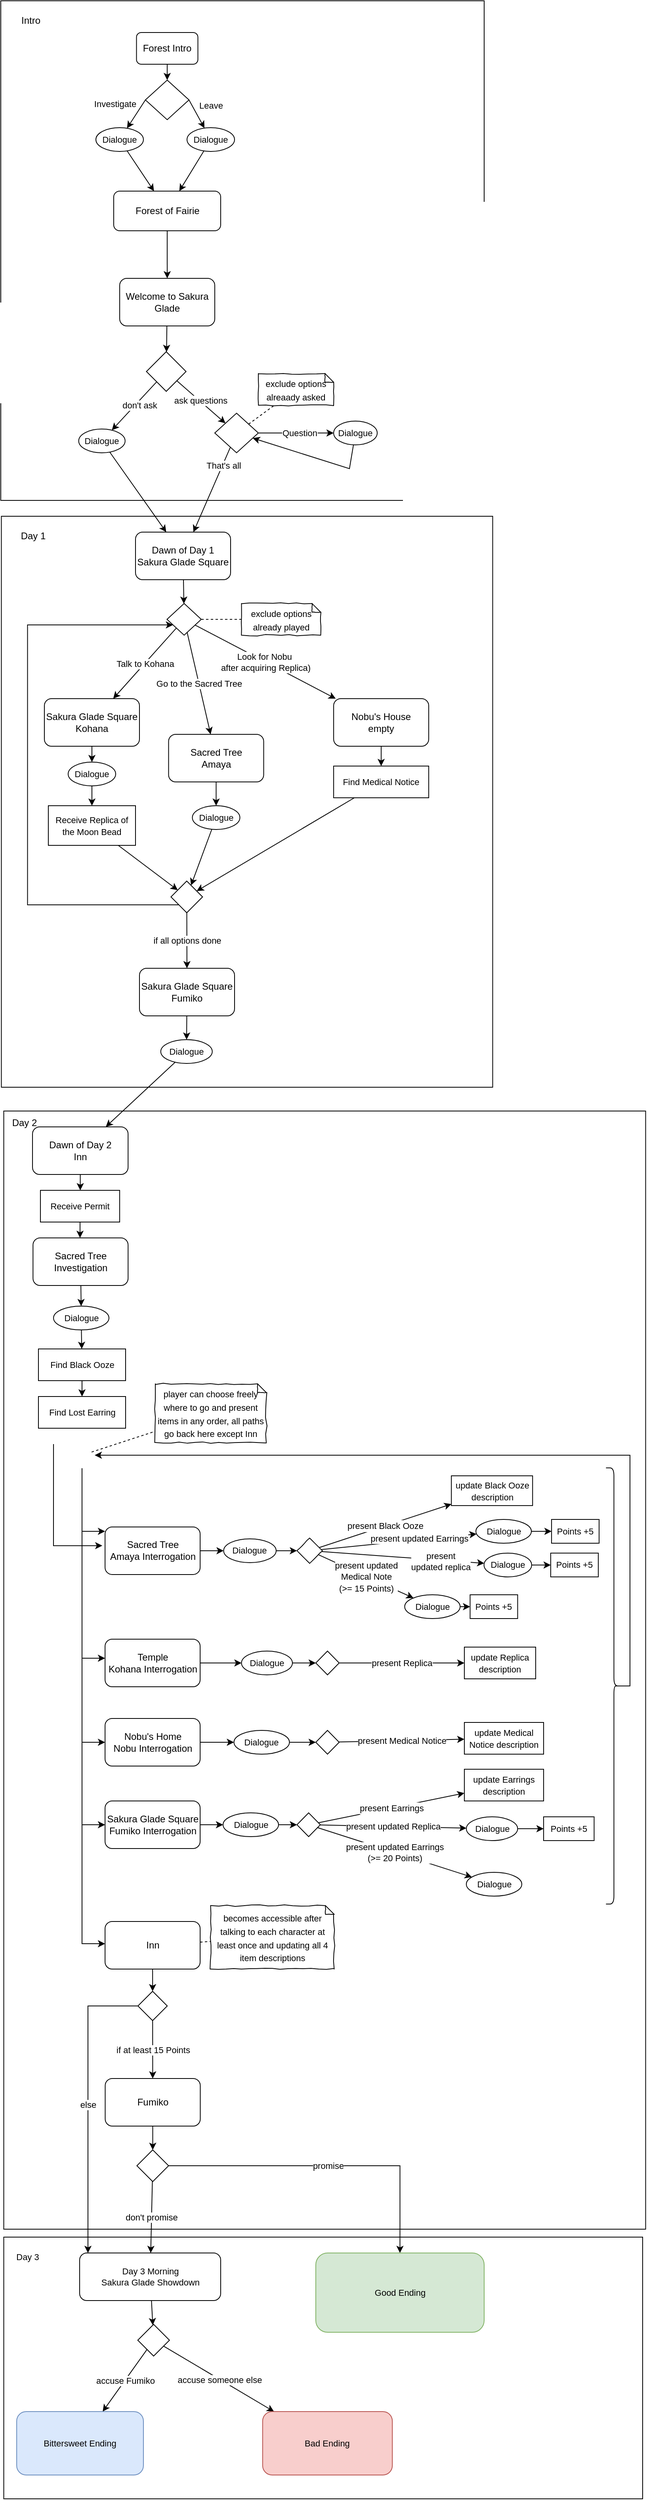 <mxfile version="21.6.1" type="device">
  <diagram id="C5RBs43oDa-KdzZeNtuy" name="Page-1">
    <mxGraphModel dx="1050" dy="629" grid="1" gridSize="10" guides="1" tooltips="1" connect="1" arrows="1" fold="1" page="1" pageScale="1" pageWidth="827" pageHeight="1169" math="0" shadow="0">
      <root>
        <mxCell id="WIyWlLk6GJQsqaUBKTNV-0" />
        <mxCell id="WIyWlLk6GJQsqaUBKTNV-1" parent="WIyWlLk6GJQsqaUBKTNV-0" />
        <mxCell id="Tx0HjF_n2Jl848Rfjk3a-55" value="" style="rounded=0;whiteSpace=wrap;html=1;fontFamily=Helvetica;fontSize=11;fontColor=default;" parent="WIyWlLk6GJQsqaUBKTNV-1" vertex="1">
          <mxGeometry x="13.75" y="2850" width="806.25" height="330" as="geometry" />
        </mxCell>
        <mxCell id="T1DTE1MOMbU-z8p3hKDX-42" value="" style="rounded=0;whiteSpace=wrap;html=1;strokeColor=default;fontFamily=Helvetica;fontSize=11;fontColor=default;fillColor=default;" parent="WIyWlLk6GJQsqaUBKTNV-1" vertex="1">
          <mxGeometry x="13.75" y="1430" width="810" height="1410" as="geometry" />
        </mxCell>
        <mxCell id="7MKRyOwVHsWjaKdlt9Hi-30" value="" style="rounded=0;whiteSpace=wrap;html=1;strokeColor=default;fontFamily=Helvetica;fontSize=11;fontColor=default;fillColor=default;" parent="WIyWlLk6GJQsqaUBKTNV-1" vertex="1">
          <mxGeometry x="10.75" y="680" width="620" height="720" as="geometry" />
        </mxCell>
        <mxCell id="6UDPlUxUBq1qnUhSFTvR-61" value="" style="rounded=0;whiteSpace=wrap;html=1;shadow=0;strokeColor=default;strokeWidth=1;fontFamily=Helvetica;fontSize=12;fontColor=default;fillColor=default;" parent="WIyWlLk6GJQsqaUBKTNV-1" vertex="1">
          <mxGeometry x="10" y="30" width="610" height="630" as="geometry" />
        </mxCell>
        <mxCell id="7MKRyOwVHsWjaKdlt9Hi-7" style="edgeStyle=none;rounded=0;orthogonalLoop=1;jettySize=auto;html=1;shadow=0;labelBackgroundColor=none;strokeColor=default;strokeWidth=1;fontFamily=Helvetica;fontSize=11;fontColor=default;endArrow=classic;endFill=1;endSize=6;" parent="WIyWlLk6GJQsqaUBKTNV-1" source="WIyWlLk6GJQsqaUBKTNV-3" target="7MKRyOwVHsWjaKdlt9Hi-8" edge="1">
          <mxGeometry relative="1" as="geometry">
            <mxPoint x="220.0" y="160" as="targetPoint" />
          </mxGeometry>
        </mxCell>
        <mxCell id="WIyWlLk6GJQsqaUBKTNV-3" value="Forest Intro" style="rounded=1;whiteSpace=wrap;html=1;fontSize=12;glass=0;strokeWidth=1;shadow=0;" parent="WIyWlLk6GJQsqaUBKTNV-1" vertex="1">
          <mxGeometry x="181.25" y="70" width="77.5" height="40" as="geometry" />
        </mxCell>
        <mxCell id="WIyWlLk6GJQsqaUBKTNV-4" value="Leave" style="rounded=0;html=1;jettySize=auto;orthogonalLoop=1;fontSize=11;endArrow=classic;endFill=1;endSize=6;strokeWidth=1;shadow=0;labelBackgroundColor=none;exitX=1;exitY=0.5;exitDx=0;exitDy=0;" parent="WIyWlLk6GJQsqaUBKTNV-1" source="7MKRyOwVHsWjaKdlt9Hi-8" target="7MKRyOwVHsWjaKdlt9Hi-2" edge="1">
          <mxGeometry x="0.008" y="20" relative="1" as="geometry">
            <mxPoint y="-1" as="offset" />
            <mxPoint x="10" y="210" as="targetPoint" />
            <mxPoint x="220" y="250" as="sourcePoint" />
          </mxGeometry>
        </mxCell>
        <mxCell id="WIyWlLk6GJQsqaUBKTNV-5" value="Investigate" style="rounded=0;html=1;jettySize=auto;orthogonalLoop=1;fontSize=11;endArrow=classic;endFill=1;endSize=6;strokeWidth=1;shadow=0;labelBackgroundColor=none;exitX=0;exitY=0.5;exitDx=0;exitDy=0;" parent="WIyWlLk6GJQsqaUBKTNV-1" source="7MKRyOwVHsWjaKdlt9Hi-8" target="7MKRyOwVHsWjaKdlt9Hi-0" edge="1">
          <mxGeometry x="0.116" y="-30" relative="1" as="geometry">
            <mxPoint y="1" as="offset" />
            <mxPoint x="20" y="210" as="targetPoint" />
            <mxPoint x="265" y="205" as="sourcePoint" />
          </mxGeometry>
        </mxCell>
        <mxCell id="6UDPlUxUBq1qnUhSFTvR-5" style="rounded=0;orthogonalLoop=1;jettySize=auto;html=1;fontFamily=Helvetica;fontSize=12;fontColor=default;endArrow=classic;endFill=1;" parent="WIyWlLk6GJQsqaUBKTNV-1" source="WIyWlLk6GJQsqaUBKTNV-11" target="6UDPlUxUBq1qnUhSFTvR-36" edge="1">
          <mxGeometry relative="1" as="geometry">
            <mxPoint x="220" y="340" as="targetPoint" />
          </mxGeometry>
        </mxCell>
        <mxCell id="WIyWlLk6GJQsqaUBKTNV-11" value="Forest of Fairie" style="rounded=1;whiteSpace=wrap;html=1;fontSize=12;glass=0;strokeWidth=1;shadow=0;" parent="WIyWlLk6GJQsqaUBKTNV-1" vertex="1">
          <mxGeometry x="152.5" y="270" width="135" height="50" as="geometry" />
        </mxCell>
        <mxCell id="6UDPlUxUBq1qnUhSFTvR-2" value="Intro" style="text;strokeColor=none;align=center;fillColor=none;html=1;verticalAlign=middle;whiteSpace=wrap;rounded=0;" parent="WIyWlLk6GJQsqaUBKTNV-1" vertex="1">
          <mxGeometry x="17.5" y="40" width="60" height="30" as="geometry" />
        </mxCell>
        <mxCell id="6UDPlUxUBq1qnUhSFTvR-9" value="You look weird! What are you?" style="shape=connector;rounded=0;orthogonalLoop=1;jettySize=auto;html=1;shadow=0;labelBackgroundColor=none;strokeColor=default;strokeWidth=1;fontFamily=Helvetica;fontSize=11;fontColor=default;endArrow=block;endFill=0;endSize=8;exitX=1;exitY=0.5;exitDx=0;exitDy=0;exitPerimeter=0;" parent="WIyWlLk6GJQsqaUBKTNV-1" edge="1">
          <mxGeometry x="1" y="73" relative="1" as="geometry">
            <mxPoint x="270.241" y="430.196" as="targetPoint" />
            <mxPoint x="5" y="12" as="offset" />
          </mxGeometry>
        </mxCell>
        <mxCell id="6UDPlUxUBq1qnUhSFTvR-19" value="You&#39;re... a talking mushroom?" style="shape=connector;rounded=0;orthogonalLoop=1;jettySize=auto;html=1;shadow=0;labelBackgroundColor=none;strokeColor=default;strokeWidth=1;fontFamily=Helvetica;fontSize=11;fontColor=default;endArrow=block;endFill=0;endSize=8;exitX=0;exitY=0.5;exitDx=0;exitDy=0;exitPerimeter=0;" parent="WIyWlLk6GJQsqaUBKTNV-1" edge="1">
          <mxGeometry x="1" y="-42" relative="1" as="geometry">
            <mxPoint x="-4" y="4" as="offset" />
            <mxPoint x="164.047" y="430.336" as="targetPoint" />
          </mxGeometry>
        </mxCell>
        <mxCell id="6UDPlUxUBq1qnUhSFTvR-33" value="A little help would be nice" style="shape=connector;rounded=0;orthogonalLoop=1;jettySize=auto;html=1;shadow=0;labelBackgroundColor=none;strokeColor=default;strokeWidth=1;fontFamily=Helvetica;fontSize=12;fontColor=default;endArrow=block;endFill=0;endSize=8;exitX=0;exitY=0.5;exitDx=0;exitDy=0;" parent="WIyWlLk6GJQsqaUBKTNV-1" edge="1">
          <mxGeometry x="1" y="-56" relative="1" as="geometry">
            <mxPoint x="-3" y="4" as="offset" />
            <mxPoint x="175.067" y="585.127" as="targetPoint" />
          </mxGeometry>
        </mxCell>
        <mxCell id="6UDPlUxUBq1qnUhSFTvR-41" style="shape=connector;rounded=0;orthogonalLoop=1;jettySize=auto;html=1;shadow=0;labelBackgroundColor=none;strokeColor=default;strokeWidth=1;fontFamily=Helvetica;fontSize=12;fontColor=default;endArrow=classic;endFill=1;endSize=6;" parent="WIyWlLk6GJQsqaUBKTNV-1" source="6UDPlUxUBq1qnUhSFTvR-36" target="6UDPlUxUBq1qnUhSFTvR-42" edge="1">
          <mxGeometry relative="1" as="geometry">
            <mxPoint x="218.79" y="822.5" as="targetPoint" />
          </mxGeometry>
        </mxCell>
        <mxCell id="6UDPlUxUBq1qnUhSFTvR-36" value="Welcome to Sakura Glade" style="whiteSpace=wrap;html=1;rounded=1;shadow=0;strokeWidth=1;" parent="WIyWlLk6GJQsqaUBKTNV-1" vertex="1">
          <mxGeometry x="160.04" y="380" width="120" height="60" as="geometry" />
        </mxCell>
        <mxCell id="6UDPlUxUBq1qnUhSFTvR-44" value="" style="shape=connector;rounded=0;orthogonalLoop=1;jettySize=auto;html=1;shadow=0;labelBackgroundColor=none;strokeColor=default;strokeWidth=1;fontFamily=Helvetica;fontSize=12;fontColor=default;endArrow=classic;endFill=1;endSize=6;" parent="WIyWlLk6GJQsqaUBKTNV-1" source="6UDPlUxUBq1qnUhSFTvR-42" target="7MKRyOwVHsWjaKdlt9Hi-23" edge="1">
          <mxGeometry x="0.117" y="28" relative="1" as="geometry">
            <mxPoint x="1" as="offset" />
            <mxPoint x="340.219" y="582.5" as="targetPoint" />
          </mxGeometry>
        </mxCell>
        <mxCell id="Tx0HjF_n2Jl848Rfjk3a-66" value="don&#39;t ask" style="edgeLabel;html=1;align=center;verticalAlign=middle;resizable=0;points=[];fontSize=11;fontFamily=Helvetica;fontColor=default;" parent="6UDPlUxUBq1qnUhSFTvR-44" vertex="1" connectable="0">
          <mxGeometry x="-0.139" y="4" relative="1" as="geometry">
            <mxPoint as="offset" />
          </mxGeometry>
        </mxCell>
        <mxCell id="6UDPlUxUBq1qnUhSFTvR-49" value="&lt;font style=&quot;font-size: 11px;&quot;&gt;&lt;br&gt;&lt;/font&gt;" style="shape=connector;rounded=0;orthogonalLoop=1;jettySize=auto;html=1;shadow=0;labelBackgroundColor=none;strokeColor=default;strokeWidth=1;fontFamily=Helvetica;fontSize=12;fontColor=default;endArrow=classic;endFill=1;endSize=6;" parent="WIyWlLk6GJQsqaUBKTNV-1" source="6UDPlUxUBq1qnUhSFTvR-42" target="6UDPlUxUBq1qnUhSFTvR-50" edge="1">
          <mxGeometry x="0.137" y="2" relative="1" as="geometry">
            <mxPoint x="218.79" y="862.5" as="targetPoint" />
            <mxPoint as="offset" />
          </mxGeometry>
        </mxCell>
        <mxCell id="Tx0HjF_n2Jl848Rfjk3a-68" value="ask questions" style="edgeLabel;html=1;align=center;verticalAlign=middle;resizable=0;points=[];fontSize=11;fontFamily=Helvetica;fontColor=default;" parent="6UDPlUxUBq1qnUhSFTvR-49" vertex="1" connectable="0">
          <mxGeometry x="-0.048" y="1" relative="1" as="geometry">
            <mxPoint as="offset" />
          </mxGeometry>
        </mxCell>
        <mxCell id="6UDPlUxUBq1qnUhSFTvR-42" value="" style="rhombus;whiteSpace=wrap;html=1;shadow=0;strokeColor=default;strokeWidth=1;fontFamily=Helvetica;fontSize=12;fontColor=default;fillColor=default;" parent="WIyWlLk6GJQsqaUBKTNV-1" vertex="1">
          <mxGeometry x="193.79" y="472.5" width="50" height="50" as="geometry" />
        </mxCell>
        <mxCell id="6UDPlUxUBq1qnUhSFTvR-47" value="" style="shape=connector;rounded=0;orthogonalLoop=1;jettySize=auto;html=1;shadow=0;labelBackgroundColor=none;strokeColor=default;strokeWidth=1;fontFamily=Helvetica;fontSize=12;fontColor=default;endArrow=classic;endFill=1;endSize=6;" parent="WIyWlLk6GJQsqaUBKTNV-1" source="7MKRyOwVHsWjaKdlt9Hi-23" target="6UDPlUxUBq1qnUhSFTvR-63" edge="1">
          <mxGeometry relative="1" as="geometry">
            <mxPoint x="355.766" y="960" as="sourcePoint" />
            <mxPoint x="236.778" y="1030" as="targetPoint" />
          </mxGeometry>
        </mxCell>
        <mxCell id="6UDPlUxUBq1qnUhSFTvR-51" value="&lt;font style=&quot;font-size: 11px;&quot;&gt;&lt;br&gt;&lt;/font&gt;" style="shape=connector;rounded=0;orthogonalLoop=1;jettySize=auto;html=1;shadow=0;labelBackgroundColor=none;strokeColor=default;strokeWidth=1;fontFamily=Helvetica;fontSize=12;fontColor=default;endArrow=classic;endFill=1;endSize=6;" parent="WIyWlLk6GJQsqaUBKTNV-1" source="6UDPlUxUBq1qnUhSFTvR-50" target="6UDPlUxUBq1qnUhSFTvR-63" edge="1">
          <mxGeometry x="-0.339" y="23" relative="1" as="geometry">
            <mxPoint as="offset" />
            <mxPoint x="208.75" y="1030" as="targetPoint" />
          </mxGeometry>
        </mxCell>
        <mxCell id="Tx0HjF_n2Jl848Rfjk3a-39" value="That&#39;s all" style="edgeLabel;html=1;align=center;verticalAlign=middle;resizable=0;points=[];fontSize=11;fontFamily=Helvetica;fontColor=default;" parent="6UDPlUxUBq1qnUhSFTvR-51" vertex="1" connectable="0">
          <mxGeometry x="-0.589" y="1" relative="1" as="geometry">
            <mxPoint as="offset" />
          </mxGeometry>
        </mxCell>
        <mxCell id="6UDPlUxUBq1qnUhSFTvR-54" value="" style="shape=connector;rounded=0;orthogonalLoop=1;jettySize=auto;html=1;shadow=0;labelBackgroundColor=none;strokeColor=default;strokeWidth=1;fontFamily=Helvetica;fontSize=12;fontColor=default;endArrow=classic;endFill=1;endSize=6;" parent="WIyWlLk6GJQsqaUBKTNV-1" source="6UDPlUxUBq1qnUhSFTvR-50" target="7MKRyOwVHsWjaKdlt9Hi-22" edge="1">
          <mxGeometry x="-0.366" y="14" relative="1" as="geometry">
            <mxPoint as="offset" />
            <mxPoint x="522.53" y="605" as="targetPoint" />
          </mxGeometry>
        </mxCell>
        <mxCell id="Tx0HjF_n2Jl848Rfjk3a-36" value="Question" style="edgeLabel;html=1;align=center;verticalAlign=middle;resizable=0;points=[];fontSize=11;fontFamily=Helvetica;fontColor=default;" parent="6UDPlUxUBq1qnUhSFTvR-54" vertex="1" connectable="0">
          <mxGeometry x="0.085" relative="1" as="geometry">
            <mxPoint as="offset" />
          </mxGeometry>
        </mxCell>
        <mxCell id="6UDPlUxUBq1qnUhSFTvR-50" value="" style="rhombus;whiteSpace=wrap;html=1;shadow=0;strokeColor=default;strokeWidth=1;fontFamily=Helvetica;fontSize=12;fontColor=default;fillColor=default;" parent="WIyWlLk6GJQsqaUBKTNV-1" vertex="1">
          <mxGeometry x="280.04" y="550" width="55" height="50" as="geometry" />
        </mxCell>
        <mxCell id="6UDPlUxUBq1qnUhSFTvR-62" value="Day 1" style="text;html=1;strokeColor=none;fillColor=none;align=center;verticalAlign=middle;whiteSpace=wrap;rounded=0;fontSize=12;fontFamily=Helvetica;fontColor=default;" parent="WIyWlLk6GJQsqaUBKTNV-1" vertex="1">
          <mxGeometry x="20.75" y="690" width="60" height="30" as="geometry" />
        </mxCell>
        <mxCell id="6UDPlUxUBq1qnUhSFTvR-64" style="shape=connector;rounded=0;orthogonalLoop=1;jettySize=auto;html=1;shadow=0;labelBackgroundColor=none;strokeColor=default;strokeWidth=1;fontFamily=Helvetica;fontSize=12;fontColor=default;endArrow=classic;endFill=1;endSize=6;" parent="WIyWlLk6GJQsqaUBKTNV-1" source="6UDPlUxUBq1qnUhSFTvR-63" target="T1DTE1MOMbU-z8p3hKDX-0" edge="1">
          <mxGeometry relative="1" as="geometry">
            <mxPoint x="246.75" y="780" as="targetPoint" />
          </mxGeometry>
        </mxCell>
        <mxCell id="6UDPlUxUBq1qnUhSFTvR-63" value="Dawn of Day 1&lt;br&gt;Sakura Glade Square" style="rounded=1;whiteSpace=wrap;html=1;shadow=0;strokeColor=default;strokeWidth=1;fontFamily=Helvetica;fontSize=12;fontColor=default;fillColor=default;" parent="WIyWlLk6GJQsqaUBKTNV-1" vertex="1">
          <mxGeometry x="180" y="700" width="120" height="60" as="geometry" />
        </mxCell>
        <mxCell id="7MKRyOwVHsWjaKdlt9Hi-4" style="edgeStyle=none;shape=connector;rounded=0;orthogonalLoop=1;jettySize=auto;html=1;shadow=0;labelBackgroundColor=none;strokeColor=default;strokeWidth=1;fontFamily=Helvetica;fontSize=11;fontColor=default;endArrow=classic;endFill=1;endSize=6;" parent="WIyWlLk6GJQsqaUBKTNV-1" source="7MKRyOwVHsWjaKdlt9Hi-0" target="WIyWlLk6GJQsqaUBKTNV-11" edge="1">
          <mxGeometry relative="1" as="geometry" />
        </mxCell>
        <mxCell id="7MKRyOwVHsWjaKdlt9Hi-0" value="Dialogue" style="ellipse;whiteSpace=wrap;html=1;fontFamily=Helvetica;fontSize=11;fontColor=default;" parent="WIyWlLk6GJQsqaUBKTNV-1" vertex="1">
          <mxGeometry x="130" y="190" width="60" height="30" as="geometry" />
        </mxCell>
        <mxCell id="7MKRyOwVHsWjaKdlt9Hi-5" style="edgeStyle=none;shape=connector;rounded=0;orthogonalLoop=1;jettySize=auto;html=1;shadow=0;labelBackgroundColor=none;strokeColor=default;strokeWidth=1;fontFamily=Helvetica;fontSize=11;fontColor=default;endArrow=classic;endFill=1;endSize=6;" parent="WIyWlLk6GJQsqaUBKTNV-1" source="7MKRyOwVHsWjaKdlt9Hi-2" target="WIyWlLk6GJQsqaUBKTNV-11" edge="1">
          <mxGeometry relative="1" as="geometry" />
        </mxCell>
        <mxCell id="7MKRyOwVHsWjaKdlt9Hi-2" value="Dialogue" style="ellipse;whiteSpace=wrap;html=1;fontFamily=Helvetica;fontSize=11;fontColor=default;" parent="WIyWlLk6GJQsqaUBKTNV-1" vertex="1">
          <mxGeometry x="245" y="190" width="60" height="30" as="geometry" />
        </mxCell>
        <mxCell id="7MKRyOwVHsWjaKdlt9Hi-8" value="" style="rhombus;whiteSpace=wrap;html=1;fontFamily=Helvetica;fontSize=11;fontColor=default;" parent="WIyWlLk6GJQsqaUBKTNV-1" vertex="1">
          <mxGeometry x="192.5" y="130" width="55" height="50" as="geometry" />
        </mxCell>
        <mxCell id="7MKRyOwVHsWjaKdlt9Hi-22" value="Dialogue" style="ellipse;whiteSpace=wrap;html=1;strokeColor=default;fontFamily=Helvetica;fontSize=11;fontColor=default;fillColor=default;" parent="WIyWlLk6GJQsqaUBKTNV-1" vertex="1">
          <mxGeometry x="430.04" y="560" width="55" height="30" as="geometry" />
        </mxCell>
        <mxCell id="7MKRyOwVHsWjaKdlt9Hi-23" value="Dialogue" style="ellipse;whiteSpace=wrap;html=1;strokeColor=default;fontFamily=Helvetica;fontSize=11;fontColor=default;fillColor=default;" parent="WIyWlLk6GJQsqaUBKTNV-1" vertex="1">
          <mxGeometry x="108.32" y="570" width="58.57" height="30" as="geometry" />
        </mxCell>
        <mxCell id="7MKRyOwVHsWjaKdlt9Hi-25" style="edgeStyle=none;shape=connector;rounded=0;orthogonalLoop=1;jettySize=auto;html=1;shadow=0;labelBackgroundColor=none;strokeColor=default;strokeWidth=1;fontFamily=Helvetica;fontSize=11;fontColor=default;endArrow=classic;endFill=1;endSize=6;" parent="WIyWlLk6GJQsqaUBKTNV-1" source="7MKRyOwVHsWjaKdlt9Hi-22" target="6UDPlUxUBq1qnUhSFTvR-50" edge="1">
          <mxGeometry relative="1" as="geometry">
            <mxPoint x="432.54" y="618.75" as="sourcePoint" />
            <Array as="points">
              <mxPoint x="450" y="620" />
            </Array>
          </mxGeometry>
        </mxCell>
        <mxCell id="T1DTE1MOMbU-z8p3hKDX-4" value="Talk to Kohana" style="edgeStyle=none;shape=connector;rounded=0;orthogonalLoop=1;jettySize=auto;html=1;labelBackgroundColor=default;strokeColor=default;fontFamily=Helvetica;fontSize=11;fontColor=default;endArrow=classic;" parent="WIyWlLk6GJQsqaUBKTNV-1" source="T1DTE1MOMbU-z8p3hKDX-0" target="T1DTE1MOMbU-z8p3hKDX-9" edge="1">
          <mxGeometry relative="1" as="geometry">
            <mxPoint x="161.418" y="900" as="targetPoint" />
          </mxGeometry>
        </mxCell>
        <mxCell id="T1DTE1MOMbU-z8p3hKDX-7" value="Go to the Sacred Tree" style="edgeStyle=none;shape=connector;rounded=0;orthogonalLoop=1;jettySize=auto;html=1;labelBackgroundColor=default;strokeColor=default;fontFamily=Helvetica;fontSize=11;fontColor=default;endArrow=classic;" parent="WIyWlLk6GJQsqaUBKTNV-1" source="T1DTE1MOMbU-z8p3hKDX-0" target="T1DTE1MOMbU-z8p3hKDX-8" edge="1">
          <mxGeometry relative="1" as="geometry">
            <mxPoint x="383.75" y="910" as="targetPoint" />
          </mxGeometry>
        </mxCell>
        <mxCell id="T1DTE1MOMbU-z8p3hKDX-15" value="Look for Nobu&amp;nbsp;&lt;br&gt;after acquiring Replica)" style="edgeStyle=none;shape=connector;rounded=0;orthogonalLoop=1;jettySize=auto;html=1;labelBackgroundColor=default;strokeColor=default;fontFamily=Helvetica;fontSize=11;fontColor=default;endArrow=classic;" parent="WIyWlLk6GJQsqaUBKTNV-1" source="T1DTE1MOMbU-z8p3hKDX-0" target="T1DTE1MOMbU-z8p3hKDX-16" edge="1">
          <mxGeometry x="-0.001" relative="1" as="geometry">
            <mxPoint x="603.75" y="910" as="targetPoint" />
            <mxPoint as="offset" />
          </mxGeometry>
        </mxCell>
        <mxCell id="T1DTE1MOMbU-z8p3hKDX-0" value="" style="rhombus;whiteSpace=wrap;html=1;fontSize=11;" parent="WIyWlLk6GJQsqaUBKTNV-1" vertex="1">
          <mxGeometry x="219.75" y="790" width="43.25" height="40" as="geometry" />
        </mxCell>
        <mxCell id="T1DTE1MOMbU-z8p3hKDX-13" style="edgeStyle=none;shape=connector;rounded=0;orthogonalLoop=1;jettySize=auto;html=1;labelBackgroundColor=default;strokeColor=default;fontFamily=Helvetica;fontSize=11;fontColor=default;endArrow=classic;" parent="WIyWlLk6GJQsqaUBKTNV-1" source="T1DTE1MOMbU-z8p3hKDX-8" target="T1DTE1MOMbU-z8p3hKDX-14" edge="1">
          <mxGeometry relative="1" as="geometry">
            <mxPoint x="353.75" y="1040" as="targetPoint" />
          </mxGeometry>
        </mxCell>
        <mxCell id="T1DTE1MOMbU-z8p3hKDX-8" value="&lt;font style=&quot;font-size: 12px;&quot;&gt;Sacred Tree&lt;br&gt;Amaya&lt;/font&gt;" style="rounded=1;whiteSpace=wrap;html=1;fontFamily=Helvetica;fontSize=11;fontColor=default;" parent="WIyWlLk6GJQsqaUBKTNV-1" vertex="1">
          <mxGeometry x="221.75" y="955" width="120" height="60" as="geometry" />
        </mxCell>
        <mxCell id="T1DTE1MOMbU-z8p3hKDX-11" style="edgeStyle=none;shape=connector;rounded=0;orthogonalLoop=1;jettySize=auto;html=1;labelBackgroundColor=default;strokeColor=default;fontFamily=Helvetica;fontSize=11;fontColor=default;endArrow=classic;" parent="WIyWlLk6GJQsqaUBKTNV-1" source="T1DTE1MOMbU-z8p3hKDX-9" target="T1DTE1MOMbU-z8p3hKDX-12" edge="1">
          <mxGeometry relative="1" as="geometry">
            <mxPoint x="123.748" y="1050" as="targetPoint" />
          </mxGeometry>
        </mxCell>
        <mxCell id="T1DTE1MOMbU-z8p3hKDX-9" value="&lt;font style=&quot;font-size: 12px;&quot;&gt;Sakura Glade Square&lt;br&gt;Kohana&lt;/font&gt;" style="rounded=1;whiteSpace=wrap;html=1;fontFamily=Helvetica;fontSize=11;fontColor=default;" parent="WIyWlLk6GJQsqaUBKTNV-1" vertex="1">
          <mxGeometry x="64.998" y="910" width="120" height="60" as="geometry" />
        </mxCell>
        <mxCell id="T1DTE1MOMbU-z8p3hKDX-20" style="edgeStyle=none;shape=connector;rounded=0;orthogonalLoop=1;jettySize=auto;html=1;labelBackgroundColor=default;strokeColor=default;fontFamily=Helvetica;fontSize=11;fontColor=default;endArrow=classic;" parent="WIyWlLk6GJQsqaUBKTNV-1" source="T1DTE1MOMbU-z8p3hKDX-12" target="dj7vZ8H88N9FHxcjNUMn-37" edge="1">
          <mxGeometry relative="1" as="geometry">
            <mxPoint x="-96.25" y="1010" as="targetPoint" />
          </mxGeometry>
        </mxCell>
        <mxCell id="T1DTE1MOMbU-z8p3hKDX-12" value="Dialogue" style="ellipse;whiteSpace=wrap;html=1;fontFamily=Helvetica;fontSize=11;fontColor=default;" parent="WIyWlLk6GJQsqaUBKTNV-1" vertex="1">
          <mxGeometry x="95" y="990" width="60" height="30" as="geometry" />
        </mxCell>
        <mxCell id="T1DTE1MOMbU-z8p3hKDX-22" style="edgeStyle=none;shape=connector;rounded=0;orthogonalLoop=1;jettySize=auto;html=1;labelBackgroundColor=default;strokeColor=default;fontFamily=Helvetica;fontSize=11;fontColor=default;endArrow=classic;" parent="WIyWlLk6GJQsqaUBKTNV-1" source="T1DTE1MOMbU-z8p3hKDX-14" target="T1DTE1MOMbU-z8p3hKDX-21" edge="1">
          <mxGeometry relative="1" as="geometry">
            <mxPoint x="310.55" y="1050.0" as="targetPoint" />
          </mxGeometry>
        </mxCell>
        <mxCell id="T1DTE1MOMbU-z8p3hKDX-14" value="Dialogue" style="ellipse;whiteSpace=wrap;html=1;fontFamily=Helvetica;fontSize=11;fontColor=default;" parent="WIyWlLk6GJQsqaUBKTNV-1" vertex="1">
          <mxGeometry x="251.75" y="1045" width="60" height="30" as="geometry" />
        </mxCell>
        <mxCell id="T1DTE1MOMbU-z8p3hKDX-17" style="edgeStyle=none;shape=connector;rounded=0;orthogonalLoop=1;jettySize=auto;html=1;labelBackgroundColor=default;strokeColor=default;fontFamily=Helvetica;fontSize=11;fontColor=default;endArrow=classic;" parent="WIyWlLk6GJQsqaUBKTNV-1" source="T1DTE1MOMbU-z8p3hKDX-16" target="T1DTE1MOMbU-z8p3hKDX-18" edge="1">
          <mxGeometry relative="1" as="geometry">
            <mxPoint x="623.75" y="1050" as="targetPoint" />
          </mxGeometry>
        </mxCell>
        <mxCell id="T1DTE1MOMbU-z8p3hKDX-16" value="&lt;font style=&quot;font-size: 12px;&quot;&gt;Nobu&#39;s House&lt;br&gt;empty&lt;/font&gt;" style="rounded=1;whiteSpace=wrap;html=1;fontFamily=Helvetica;fontSize=11;fontColor=default;" parent="WIyWlLk6GJQsqaUBKTNV-1" vertex="1">
          <mxGeometry x="430.04" y="910" width="120" height="60" as="geometry" />
        </mxCell>
        <mxCell id="T1DTE1MOMbU-z8p3hKDX-23" style="edgeStyle=none;shape=connector;rounded=0;orthogonalLoop=1;jettySize=auto;html=1;labelBackgroundColor=default;strokeColor=default;fontFamily=Helvetica;fontSize=11;fontColor=default;endArrow=classic;" parent="WIyWlLk6GJQsqaUBKTNV-1" source="T1DTE1MOMbU-z8p3hKDX-18" target="T1DTE1MOMbU-z8p3hKDX-21" edge="1">
          <mxGeometry relative="1" as="geometry">
            <mxPoint x="521.25" y="1045.0" as="targetPoint" />
          </mxGeometry>
        </mxCell>
        <mxCell id="T1DTE1MOMbU-z8p3hKDX-18" value="Find Medical Notice" style="rounded=0;whiteSpace=wrap;html=1;fontFamily=Helvetica;fontSize=11;fontColor=default;" parent="WIyWlLk6GJQsqaUBKTNV-1" vertex="1">
          <mxGeometry x="430.04" y="995" width="120" height="40" as="geometry" />
        </mxCell>
        <mxCell id="T1DTE1MOMbU-z8p3hKDX-24" style="edgeStyle=orthogonalEdgeStyle;shape=connector;rounded=0;orthogonalLoop=1;jettySize=auto;html=1;labelBackgroundColor=default;strokeColor=default;fontFamily=Helvetica;fontSize=11;fontColor=default;endArrow=classic;" parent="WIyWlLk6GJQsqaUBKTNV-1" source="T1DTE1MOMbU-z8p3hKDX-21" target="T1DTE1MOMbU-z8p3hKDX-0" edge="1">
          <mxGeometry relative="1" as="geometry">
            <mxPoint x="196.015" y="817.853" as="targetPoint" />
            <mxPoint x="311.87" y="1160" as="sourcePoint" />
            <Array as="points">
              <mxPoint x="43.75" y="1170" />
              <mxPoint x="43.75" y="817" />
            </Array>
          </mxGeometry>
        </mxCell>
        <mxCell id="T1DTE1MOMbU-z8p3hKDX-25" value="if all options done" style="edgeStyle=none;shape=connector;rounded=0;orthogonalLoop=1;jettySize=auto;html=1;labelBackgroundColor=default;strokeColor=default;fontFamily=Helvetica;fontSize=11;fontColor=default;endArrow=classic;" parent="WIyWlLk6GJQsqaUBKTNV-1" source="T1DTE1MOMbU-z8p3hKDX-21" target="T1DTE1MOMbU-z8p3hKDX-26" edge="1">
          <mxGeometry relative="1" as="geometry">
            <mxPoint x="353.75" y="1260" as="targetPoint" />
          </mxGeometry>
        </mxCell>
        <mxCell id="T1DTE1MOMbU-z8p3hKDX-21" value="" style="rhombus;whiteSpace=wrap;html=1;fontFamily=Helvetica;fontSize=11;fontColor=default;" parent="WIyWlLk6GJQsqaUBKTNV-1" vertex="1">
          <mxGeometry x="224.75" y="1140" width="39.88" height="40" as="geometry" />
        </mxCell>
        <mxCell id="T1DTE1MOMbU-z8p3hKDX-31" style="edgeStyle=none;shape=connector;rounded=0;orthogonalLoop=1;jettySize=auto;html=1;labelBackgroundColor=default;strokeColor=default;fontFamily=Helvetica;fontSize=14;fontColor=default;endArrow=classic;" parent="WIyWlLk6GJQsqaUBKTNV-1" source="T1DTE1MOMbU-z8p3hKDX-26" target="T1DTE1MOMbU-z8p3hKDX-36" edge="1">
          <mxGeometry relative="1" as="geometry">
            <mxPoint x="353.75" y="1370" as="targetPoint" />
          </mxGeometry>
        </mxCell>
        <mxCell id="T1DTE1MOMbU-z8p3hKDX-26" value="&lt;font style=&quot;font-size: 12px;&quot;&gt;Sakura Glade Square&lt;br&gt;Fumiko&lt;/font&gt;" style="rounded=1;whiteSpace=wrap;html=1;fontFamily=Helvetica;fontSize=11;fontColor=default;" parent="WIyWlLk6GJQsqaUBKTNV-1" vertex="1">
          <mxGeometry x="185" y="1250" width="120" height="60" as="geometry" />
        </mxCell>
        <mxCell id="T1DTE1MOMbU-z8p3hKDX-27" value="&lt;font style=&quot;font-size: 11px;&quot;&gt;exclude options already played&lt;/font&gt;" style="shape=note;strokeWidth=1;fontSize=14;size=11;whiteSpace=wrap;html=1;rounded=0;shadow=0;comic=1;fillColor=none;strokeColor=default;fontFamily=Helvetica;fontColor=default;" parent="WIyWlLk6GJQsqaUBKTNV-1" vertex="1">
          <mxGeometry x="313.75" y="790" width="100" height="40" as="geometry" />
        </mxCell>
        <mxCell id="T1DTE1MOMbU-z8p3hKDX-28" value="" style="endArrow=none;dashed=1;html=1;rounded=0;labelBackgroundColor=default;strokeColor=default;fontFamily=Helvetica;fontSize=11;fontColor=default;shape=connector;" parent="WIyWlLk6GJQsqaUBKTNV-1" source="T1DTE1MOMbU-z8p3hKDX-0" target="T1DTE1MOMbU-z8p3hKDX-27" edge="1">
          <mxGeometry width="50" height="50" relative="1" as="geometry">
            <mxPoint x="463.75" y="810" as="sourcePoint" />
            <mxPoint x="353.75" y="830" as="targetPoint" />
          </mxGeometry>
        </mxCell>
        <mxCell id="T1DTE1MOMbU-z8p3hKDX-29" value="&lt;font style=&quot;font-size: 11px;&quot;&gt;exclude options alreaady asked&lt;/font&gt;" style="shape=note;strokeWidth=1;fontSize=14;size=11;whiteSpace=wrap;html=1;rounded=0;shadow=0;comic=1;fillColor=none;strokeColor=default;fontFamily=Helvetica;fontColor=default;" parent="WIyWlLk6GJQsqaUBKTNV-1" vertex="1">
          <mxGeometry x="335.04" y="500" width="95" height="40" as="geometry" />
        </mxCell>
        <mxCell id="T1DTE1MOMbU-z8p3hKDX-30" value="" style="endArrow=none;dashed=1;html=1;rounded=0;labelBackgroundColor=default;strokeColor=default;fontFamily=Helvetica;fontSize=14;fontColor=default;shape=connector;" parent="WIyWlLk6GJQsqaUBKTNV-1" source="6UDPlUxUBq1qnUhSFTvR-50" target="T1DTE1MOMbU-z8p3hKDX-29" edge="1">
          <mxGeometry width="50" height="50" relative="1" as="geometry">
            <mxPoint x="1002.53" y="555" as="sourcePoint" />
            <mxPoint x="892.53" y="575" as="targetPoint" />
          </mxGeometry>
        </mxCell>
        <mxCell id="T1DTE1MOMbU-z8p3hKDX-37" style="edgeStyle=none;shape=connector;rounded=0;orthogonalLoop=1;jettySize=auto;html=1;labelBackgroundColor=default;strokeColor=default;fontFamily=Helvetica;fontSize=14;fontColor=default;endArrow=classic;" parent="WIyWlLk6GJQsqaUBKTNV-1" source="T1DTE1MOMbU-z8p3hKDX-36" target="T1DTE1MOMbU-z8p3hKDX-41" edge="1">
          <mxGeometry relative="1" as="geometry">
            <mxPoint x="353.13" y="1480" as="targetPoint" />
          </mxGeometry>
        </mxCell>
        <mxCell id="T1DTE1MOMbU-z8p3hKDX-36" value="Dialogue" style="ellipse;whiteSpace=wrap;html=1;strokeColor=default;fontFamily=Helvetica;fontSize=11;fontColor=default;fillColor=default;" parent="WIyWlLk6GJQsqaUBKTNV-1" vertex="1">
          <mxGeometry x="211.88" y="1340" width="65" height="30" as="geometry" />
        </mxCell>
        <mxCell id="dj7vZ8H88N9FHxcjNUMn-0" style="edgeStyle=orthogonalEdgeStyle;rounded=0;orthogonalLoop=1;jettySize=auto;html=1;" parent="WIyWlLk6GJQsqaUBKTNV-1" source="T1DTE1MOMbU-z8p3hKDX-41" target="dj7vZ8H88N9FHxcjNUMn-7" edge="1">
          <mxGeometry relative="1" as="geometry">
            <mxPoint x="110.635" y="1550" as="targetPoint" />
          </mxGeometry>
        </mxCell>
        <mxCell id="T1DTE1MOMbU-z8p3hKDX-41" value="&lt;font style=&quot;font-size: 12px;&quot;&gt;Dawn of Day 2&lt;br&gt;Inn&lt;br&gt;&lt;/font&gt;" style="rounded=1;whiteSpace=wrap;html=1;strokeColor=default;fontFamily=Helvetica;fontSize=11;fontColor=default;fillColor=default;" parent="WIyWlLk6GJQsqaUBKTNV-1" vertex="1">
          <mxGeometry x="50.02" y="1450" width="120.62" height="60" as="geometry" />
        </mxCell>
        <mxCell id="T1DTE1MOMbU-z8p3hKDX-43" value="&lt;font style=&quot;font-size: 12px;&quot;&gt;Day 2&lt;/font&gt;" style="text;html=1;strokeColor=none;fillColor=none;align=center;verticalAlign=middle;whiteSpace=wrap;rounded=0;fontSize=11;fontFamily=Helvetica;fontColor=default;" parent="WIyWlLk6GJQsqaUBKTNV-1" vertex="1">
          <mxGeometry x="10" y="1430" width="60" height="30" as="geometry" />
        </mxCell>
        <mxCell id="dj7vZ8H88N9FHxcjNUMn-9" style="edgeStyle=orthogonalEdgeStyle;rounded=0;orthogonalLoop=1;jettySize=auto;html=1;fontFamily=Helvetica;fontSize=12;fontColor=default;" parent="WIyWlLk6GJQsqaUBKTNV-1" source="dj7vZ8H88N9FHxcjNUMn-7" target="dj7vZ8H88N9FHxcjNUMn-10" edge="1">
          <mxGeometry relative="1" as="geometry">
            <mxPoint x="110.65" y="1640" as="targetPoint" />
          </mxGeometry>
        </mxCell>
        <mxCell id="dj7vZ8H88N9FHxcjNUMn-7" value="&lt;font style=&quot;font-size: 11px;&quot;&gt;Receive Permit&lt;/font&gt;" style="rounded=0;whiteSpace=wrap;html=1;strokeColor=default;fontFamily=Helvetica;fontSize=12;fontColor=default;fillColor=default;" parent="WIyWlLk6GJQsqaUBKTNV-1" vertex="1">
          <mxGeometry x="60.02" y="1530" width="100" height="40" as="geometry" />
        </mxCell>
        <mxCell id="dj7vZ8H88N9FHxcjNUMn-14" style="edgeStyle=none;shape=connector;rounded=0;orthogonalLoop=1;jettySize=auto;html=1;labelBackgroundColor=default;strokeColor=default;fontFamily=Helvetica;fontSize=12;fontColor=default;endArrow=classic;" parent="WIyWlLk6GJQsqaUBKTNV-1" source="dj7vZ8H88N9FHxcjNUMn-10" target="dj7vZ8H88N9FHxcjNUMn-24" edge="1">
          <mxGeometry relative="1" as="geometry">
            <mxPoint x="110.65" y="1710" as="targetPoint" />
          </mxGeometry>
        </mxCell>
        <mxCell id="dj7vZ8H88N9FHxcjNUMn-10" value="Sacred Tree&lt;br&gt;Investigation" style="rounded=1;whiteSpace=wrap;html=1;strokeColor=default;fontFamily=Helvetica;fontSize=12;fontColor=default;fillColor=default;" parent="WIyWlLk6GJQsqaUBKTNV-1" vertex="1">
          <mxGeometry x="50.65" y="1590" width="120" height="60" as="geometry" />
        </mxCell>
        <mxCell id="dj7vZ8H88N9FHxcjNUMn-20" style="edgeStyle=none;shape=connector;rounded=0;orthogonalLoop=1;jettySize=auto;html=1;labelBackgroundColor=default;strokeColor=default;fontFamily=Helvetica;fontSize=12;fontColor=default;endArrow=classic;" parent="WIyWlLk6GJQsqaUBKTNV-1" source="dj7vZ8H88N9FHxcjNUMn-19" target="dj7vZ8H88N9FHxcjNUMn-21" edge="1">
          <mxGeometry relative="1" as="geometry">
            <mxPoint x="120.64" y="1760" as="targetPoint" />
          </mxGeometry>
        </mxCell>
        <mxCell id="dj7vZ8H88N9FHxcjNUMn-19" value="&lt;font style=&quot;font-size: 11px;&quot;&gt;Find Black Ooze&lt;/font&gt;" style="rounded=0;whiteSpace=wrap;html=1;strokeColor=default;fontFamily=Helvetica;fontSize=12;fontColor=default;fillColor=default;" parent="WIyWlLk6GJQsqaUBKTNV-1" vertex="1">
          <mxGeometry x="57.51" y="1730" width="109.99" height="40" as="geometry" />
        </mxCell>
        <mxCell id="dj7vZ8H88N9FHxcjNUMn-22" style="edgeStyle=orthogonalEdgeStyle;shape=connector;rounded=0;orthogonalLoop=1;jettySize=auto;html=1;labelBackgroundColor=default;strokeColor=default;fontFamily=Helvetica;fontSize=12;fontColor=default;endArrow=classic;" parent="WIyWlLk6GJQsqaUBKTNV-1" edge="1">
          <mxGeometry relative="1" as="geometry">
            <mxPoint x="138.11" y="1978.059" as="targetPoint" />
            <Array as="points">
              <mxPoint x="76.53" y="1978" />
            </Array>
            <mxPoint x="76.53" y="1850" as="sourcePoint" />
          </mxGeometry>
        </mxCell>
        <mxCell id="dj7vZ8H88N9FHxcjNUMn-21" value="&lt;font style=&quot;font-size: 11px;&quot;&gt;Find Lost Earring&lt;/font&gt;" style="rounded=0;whiteSpace=wrap;html=1;strokeColor=default;fontFamily=Helvetica;fontSize=12;fontColor=default;fillColor=default;" parent="WIyWlLk6GJQsqaUBKTNV-1" vertex="1">
          <mxGeometry x="57.51" y="1790" width="110" height="40" as="geometry" />
        </mxCell>
        <mxCell id="dj7vZ8H88N9FHxcjNUMn-25" style="edgeStyle=none;shape=connector;rounded=0;orthogonalLoop=1;jettySize=auto;html=1;labelBackgroundColor=default;strokeColor=default;fontFamily=Helvetica;fontSize=12;fontColor=default;endArrow=classic;" parent="WIyWlLk6GJQsqaUBKTNV-1" source="dj7vZ8H88N9FHxcjNUMn-24" target="dj7vZ8H88N9FHxcjNUMn-19" edge="1">
          <mxGeometry relative="1" as="geometry">
            <mxPoint x="112.505" y="1880" as="targetPoint" />
          </mxGeometry>
        </mxCell>
        <mxCell id="dj7vZ8H88N9FHxcjNUMn-24" value="&lt;font style=&quot;font-size: 11px;&quot;&gt;Dialogue&lt;/font&gt;" style="ellipse;whiteSpace=wrap;html=1;rounded=0;strokeColor=default;fontFamily=Helvetica;fontSize=12;fontColor=default;fillColor=default;" parent="WIyWlLk6GJQsqaUBKTNV-1" vertex="1">
          <mxGeometry x="76.53" y="1676" width="69.97" height="30" as="geometry" />
        </mxCell>
        <mxCell id="dj7vZ8H88N9FHxcjNUMn-27" style="edgeStyle=orthogonalEdgeStyle;shape=connector;rounded=0;orthogonalLoop=1;jettySize=auto;html=1;labelBackgroundColor=default;strokeColor=default;fontFamily=Helvetica;fontSize=12;fontColor=default;endArrow=classic;" parent="WIyWlLk6GJQsqaUBKTNV-1" source="dj7vZ8H88N9FHxcjNUMn-26" target="dj7vZ8H88N9FHxcjNUMn-31" edge="1">
          <mxGeometry relative="1" as="geometry">
            <mxPoint x="91.58" y="1957.45" as="targetPoint" />
            <mxPoint x="114.012" y="1896.003" as="sourcePoint" />
            <Array as="points">
              <mxPoint x="112" y="1960" />
            </Array>
          </mxGeometry>
        </mxCell>
        <mxCell id="dj7vZ8H88N9FHxcjNUMn-28" style="edgeStyle=orthogonalEdgeStyle;shape=connector;rounded=0;orthogonalLoop=1;jettySize=auto;html=1;labelBackgroundColor=default;strokeColor=default;fontFamily=Helvetica;fontSize=12;fontColor=default;endArrow=classic;" parent="WIyWlLk6GJQsqaUBKTNV-1" source="dj7vZ8H88N9FHxcjNUMn-26" target="dj7vZ8H88N9FHxcjNUMn-32" edge="1">
          <mxGeometry relative="1" as="geometry">
            <mxPoint x="143.348" y="2027.45" as="targetPoint" />
            <mxPoint x="109.894" y="1900.121" as="sourcePoint" />
            <Array as="points">
              <mxPoint x="112" y="2120" />
            </Array>
          </mxGeometry>
        </mxCell>
        <mxCell id="dj7vZ8H88N9FHxcjNUMn-29" style="edgeStyle=orthogonalEdgeStyle;shape=connector;rounded=0;orthogonalLoop=1;jettySize=auto;html=1;labelBackgroundColor=default;strokeColor=default;fontFamily=Helvetica;fontSize=12;fontColor=default;endArrow=classic;" parent="WIyWlLk6GJQsqaUBKTNV-1" source="dj7vZ8H88N9FHxcjNUMn-26" target="dj7vZ8H88N9FHxcjNUMn-33" edge="1">
          <mxGeometry relative="1" as="geometry">
            <mxPoint x="387.52" y="1950" as="targetPoint" />
            <Array as="points">
              <mxPoint x="112" y="2226" />
            </Array>
          </mxGeometry>
        </mxCell>
        <mxCell id="dj7vZ8H88N9FHxcjNUMn-30" style="edgeStyle=orthogonalEdgeStyle;shape=connector;rounded=0;orthogonalLoop=1;jettySize=auto;html=1;labelBackgroundColor=default;strokeColor=default;fontFamily=Helvetica;fontSize=12;fontColor=default;endArrow=classic;" parent="WIyWlLk6GJQsqaUBKTNV-1" source="dj7vZ8H88N9FHxcjNUMn-26" target="dj7vZ8H88N9FHxcjNUMn-35" edge="1">
          <mxGeometry relative="1" as="geometry">
            <mxPoint x="567.52" y="1950" as="targetPoint" />
            <Array as="points">
              <mxPoint x="113" y="2330" />
            </Array>
          </mxGeometry>
        </mxCell>
        <mxCell id="dj7vZ8H88N9FHxcjNUMn-55" style="edgeStyle=orthogonalEdgeStyle;shape=connector;rounded=0;orthogonalLoop=1;jettySize=auto;html=1;labelBackgroundColor=default;strokeColor=default;fontFamily=Helvetica;fontSize=12;fontColor=default;endArrow=classic;" parent="WIyWlLk6GJQsqaUBKTNV-1" source="dj7vZ8H88N9FHxcjNUMn-26" target="dj7vZ8H88N9FHxcjNUMn-56" edge="1">
          <mxGeometry relative="1" as="geometry">
            <mxPoint x="787.52" y="1970" as="targetPoint" />
            <Array as="points">
              <mxPoint x="113" y="2480" />
            </Array>
          </mxGeometry>
        </mxCell>
        <mxCell id="dj7vZ8H88N9FHxcjNUMn-26" value="" style="rhombus;whiteSpace=wrap;html=1;rounded=0;shadow=0;glass=0;comic=1;strokeColor=#FFFFFF;align=left;fontFamily=Helvetica;fontSize=12;fontColor=default;fillColor=default;" parent="WIyWlLk6GJQsqaUBKTNV-1" vertex="1">
          <mxGeometry x="96.505" y="1848" width="32" height="32" as="geometry" />
        </mxCell>
        <mxCell id="dj7vZ8H88N9FHxcjNUMn-39" style="edgeStyle=none;shape=connector;rounded=0;orthogonalLoop=1;jettySize=auto;html=1;labelBackgroundColor=default;strokeColor=default;fontFamily=Helvetica;fontSize=12;fontColor=default;endArrow=classic;" parent="WIyWlLk6GJQsqaUBKTNV-1" source="dj7vZ8H88N9FHxcjNUMn-31" target="dj7vZ8H88N9FHxcjNUMn-40" edge="1">
          <mxGeometry relative="1" as="geometry">
            <mxPoint x="201.58" y="2047.45" as="targetPoint" />
          </mxGeometry>
        </mxCell>
        <mxCell id="dj7vZ8H88N9FHxcjNUMn-31" value="Sacred Tree&lt;br&gt;Amaya Interrogation" style="rounded=1;whiteSpace=wrap;html=1;strokeColor=default;fontFamily=Helvetica;fontSize=12;fontColor=default;fillColor=default;" parent="WIyWlLk6GJQsqaUBKTNV-1" vertex="1">
          <mxGeometry x="141.58" y="1954.45" width="120" height="60" as="geometry" />
        </mxCell>
        <mxCell id="dj7vZ8H88N9FHxcjNUMn-49" style="edgeStyle=none;shape=connector;rounded=0;orthogonalLoop=1;jettySize=auto;html=1;labelBackgroundColor=default;strokeColor=default;fontFamily=Helvetica;fontSize=12;fontColor=default;endArrow=classic;" parent="WIyWlLk6GJQsqaUBKTNV-1" source="dj7vZ8H88N9FHxcjNUMn-32" target="dj7vZ8H88N9FHxcjNUMn-50" edge="1">
          <mxGeometry relative="1" as="geometry">
            <mxPoint x="195.94" y="2181" as="targetPoint" />
          </mxGeometry>
        </mxCell>
        <mxCell id="dj7vZ8H88N9FHxcjNUMn-32" value="Temple&lt;br&gt;Kohana Interrogation" style="rounded=1;whiteSpace=wrap;html=1;strokeColor=default;fontFamily=Helvetica;fontSize=12;fontColor=default;fillColor=default;" parent="WIyWlLk6GJQsqaUBKTNV-1" vertex="1">
          <mxGeometry x="141.58" y="2096" width="120" height="60" as="geometry" />
        </mxCell>
        <mxCell id="dj7vZ8H88N9FHxcjNUMn-68" style="edgeStyle=none;shape=connector;rounded=0;orthogonalLoop=1;jettySize=auto;html=1;labelBackgroundColor=default;strokeColor=default;fontFamily=Helvetica;fontSize=12;fontColor=default;endArrow=classic;" parent="WIyWlLk6GJQsqaUBKTNV-1" source="dj7vZ8H88N9FHxcjNUMn-33" target="dj7vZ8H88N9FHxcjNUMn-69" edge="1">
          <mxGeometry relative="1" as="geometry">
            <mxPoint x="307.52" y="2190" as="targetPoint" />
          </mxGeometry>
        </mxCell>
        <mxCell id="dj7vZ8H88N9FHxcjNUMn-33" value="Nobu&#39;s Home&lt;br&gt;Nobu Interrogation" style="rounded=1;whiteSpace=wrap;html=1;strokeColor=default;fontFamily=Helvetica;fontSize=12;fontColor=default;fillColor=default;" parent="WIyWlLk6GJQsqaUBKTNV-1" vertex="1">
          <mxGeometry x="141.58" y="2196" width="120" height="60" as="geometry" />
        </mxCell>
        <mxCell id="dj7vZ8H88N9FHxcjNUMn-80" style="edgeStyle=none;shape=connector;rounded=0;orthogonalLoop=1;jettySize=auto;html=1;labelBackgroundColor=default;strokeColor=default;fontFamily=Helvetica;fontSize=12;fontColor=default;endArrow=classic;" parent="WIyWlLk6GJQsqaUBKTNV-1" source="dj7vZ8H88N9FHxcjNUMn-35" target="dj7vZ8H88N9FHxcjNUMn-76" edge="1">
          <mxGeometry relative="1" as="geometry" />
        </mxCell>
        <mxCell id="dj7vZ8H88N9FHxcjNUMn-35" value="Sakura Glade Square&lt;br&gt;Fumiko Interrogation" style="rounded=1;whiteSpace=wrap;html=1;strokeColor=default;fontFamily=Helvetica;fontSize=12;fontColor=default;fillColor=default;" parent="WIyWlLk6GJQsqaUBKTNV-1" vertex="1">
          <mxGeometry x="141.58" y="2300" width="120" height="60" as="geometry" />
        </mxCell>
        <mxCell id="Tx0HjF_n2Jl848Rfjk3a-23" style="edgeStyle=none;shape=connector;rounded=0;orthogonalLoop=1;jettySize=auto;html=1;labelBackgroundColor=default;strokeColor=default;fontFamily=Helvetica;fontSize=11;fontColor=default;endArrow=classic;" parent="WIyWlLk6GJQsqaUBKTNV-1" source="dj7vZ8H88N9FHxcjNUMn-37" target="T1DTE1MOMbU-z8p3hKDX-21" edge="1">
          <mxGeometry relative="1" as="geometry">
            <mxPoint x="125" y="1100.0" as="targetPoint" />
          </mxGeometry>
        </mxCell>
        <mxCell id="dj7vZ8H88N9FHxcjNUMn-37" value="&lt;font style=&quot;font-size: 11px;&quot;&gt;Receive Replica of the Moon Bead&lt;/font&gt;" style="rounded=0;whiteSpace=wrap;html=1;strokeColor=default;fontFamily=Helvetica;fontSize=12;fontColor=default;fillColor=default;" parent="WIyWlLk6GJQsqaUBKTNV-1" vertex="1">
          <mxGeometry x="70" y="1045" width="110" height="50" as="geometry" />
        </mxCell>
        <mxCell id="dj7vZ8H88N9FHxcjNUMn-41" style="edgeStyle=none;shape=connector;rounded=0;orthogonalLoop=1;jettySize=auto;html=1;labelBackgroundColor=default;strokeColor=default;fontFamily=Helvetica;fontSize=12;fontColor=default;endArrow=classic;" parent="WIyWlLk6GJQsqaUBKTNV-1" source="dj7vZ8H88N9FHxcjNUMn-40" target="dj7vZ8H88N9FHxcjNUMn-42" edge="1">
          <mxGeometry relative="1" as="geometry">
            <mxPoint x="346.58" y="2038.45" as="targetPoint" />
          </mxGeometry>
        </mxCell>
        <mxCell id="dj7vZ8H88N9FHxcjNUMn-40" value="&lt;font style=&quot;font-size: 11px;&quot;&gt;Dialogue&lt;/font&gt;" style="ellipse;whiteSpace=wrap;html=1;rounded=0;strokeColor=default;fontFamily=Helvetica;fontSize=12;fontColor=default;fillColor=default;" parent="WIyWlLk6GJQsqaUBKTNV-1" vertex="1">
          <mxGeometry x="291.25" y="1969.45" width="66.25" height="30" as="geometry" />
        </mxCell>
        <mxCell id="dj7vZ8H88N9FHxcjNUMn-43" value="&lt;font style=&quot;font-size: 11px;&quot;&gt;present Black Ooze&lt;/font&gt;" style="edgeStyle=none;shape=connector;rounded=0;orthogonalLoop=1;jettySize=auto;html=1;labelBackgroundColor=default;strokeColor=default;fontFamily=Helvetica;fontSize=12;fontColor=default;endArrow=classic;" parent="WIyWlLk6GJQsqaUBKTNV-1" source="dj7vZ8H88N9FHxcjNUMn-42" target="dj7vZ8H88N9FHxcjNUMn-44" edge="1">
          <mxGeometry relative="1" as="geometry">
            <mxPoint x="470.31" y="1998.45" as="targetPoint" />
          </mxGeometry>
        </mxCell>
        <mxCell id="dj7vZ8H88N9FHxcjNUMn-45" value="&lt;font style=&quot;font-size: 11px;&quot;&gt;present updated&lt;br&gt;Medical Note&lt;br&gt;(&amp;gt;= 15 Points)&lt;br&gt;&lt;/font&gt;" style="edgeStyle=none;shape=connector;rounded=0;orthogonalLoop=1;jettySize=auto;html=1;labelBackgroundColor=default;strokeColor=default;fontFamily=Helvetica;fontSize=12;fontColor=default;endArrow=classic;" parent="WIyWlLk6GJQsqaUBKTNV-1" source="dj7vZ8H88N9FHxcjNUMn-42" target="dj7vZ8H88N9FHxcjNUMn-48" edge="1">
          <mxGeometry x="-0.0" relative="1" as="geometry">
            <mxPoint x="511.23" y="1923.336" as="targetPoint" />
            <mxPoint as="offset" />
          </mxGeometry>
        </mxCell>
        <mxCell id="Tx0HjF_n2Jl848Rfjk3a-6" style="rounded=0;orthogonalLoop=1;jettySize=auto;html=1;" parent="WIyWlLk6GJQsqaUBKTNV-1" source="dj7vZ8H88N9FHxcjNUMn-42" target="Tx0HjF_n2Jl848Rfjk3a-7" edge="1">
          <mxGeometry relative="1" as="geometry">
            <mxPoint x="543.75" y="2060" as="targetPoint" />
          </mxGeometry>
        </mxCell>
        <mxCell id="Tx0HjF_n2Jl848Rfjk3a-8" value="present updated Earrings" style="edgeLabel;html=1;align=center;verticalAlign=middle;resizable=0;points=[];" parent="Tx0HjF_n2Jl848Rfjk3a-6" vertex="1" connectable="0">
          <mxGeometry x="0.263" y="2" relative="1" as="geometry">
            <mxPoint as="offset" />
          </mxGeometry>
        </mxCell>
        <mxCell id="wCaUfHLs_jQNqA13D1QE-0" style="rounded=0;orthogonalLoop=1;jettySize=auto;html=1;" parent="WIyWlLk6GJQsqaUBKTNV-1" source="dj7vZ8H88N9FHxcjNUMn-42" target="wCaUfHLs_jQNqA13D1QE-3" edge="1">
          <mxGeometry relative="1" as="geometry">
            <mxPoint x="979.862" y="2070" as="targetPoint" />
          </mxGeometry>
        </mxCell>
        <mxCell id="wCaUfHLs_jQNqA13D1QE-4" value="present&lt;br&gt;updated replica" style="edgeLabel;html=1;align=center;verticalAlign=middle;resizable=0;points=[];" parent="wCaUfHLs_jQNqA13D1QE-0" vertex="1" connectable="0">
          <mxGeometry x="0.558" y="-1" relative="1" as="geometry">
            <mxPoint x="-10" as="offset" />
          </mxGeometry>
        </mxCell>
        <mxCell id="dj7vZ8H88N9FHxcjNUMn-42" value="" style="rhombus;whiteSpace=wrap;html=1;rounded=0;shadow=0;glass=0;comic=1;strokeColor=#000000;align=left;fontFamily=Helvetica;fontSize=12;fontColor=#333333;fillColor=default;strokeWidth=1;" parent="WIyWlLk6GJQsqaUBKTNV-1" vertex="1">
          <mxGeometry x="383.75" y="1968.45" width="32" height="32" as="geometry" />
        </mxCell>
        <mxCell id="dj7vZ8H88N9FHxcjNUMn-44" value="&lt;font style=&quot;font-size: 11px;&quot;&gt;update Black Ooze description&lt;/font&gt;" style="rounded=0;whiteSpace=wrap;html=1;strokeColor=default;fontFamily=Helvetica;fontSize=12;fontColor=default;fillColor=default;" parent="WIyWlLk6GJQsqaUBKTNV-1" vertex="1">
          <mxGeometry x="578.62" y="1890" width="102.5" height="37.55" as="geometry" />
        </mxCell>
        <mxCell id="Tx0HjF_n2Jl848Rfjk3a-48" style="edgeStyle=none;shape=connector;rounded=0;orthogonalLoop=1;jettySize=auto;html=1;labelBackgroundColor=default;strokeColor=default;fontFamily=Helvetica;fontSize=11;fontColor=default;endArrow=classic;" parent="WIyWlLk6GJQsqaUBKTNV-1" source="dj7vZ8H88N9FHxcjNUMn-46" target="Tx0HjF_n2Jl848Rfjk3a-49" edge="1">
          <mxGeometry relative="1" as="geometry">
            <mxPoint x="210" y="2760" as="targetPoint" />
          </mxGeometry>
        </mxCell>
        <mxCell id="dj7vZ8H88N9FHxcjNUMn-46" value="Fumiko" style="rounded=1;whiteSpace=wrap;html=1;strokeColor=default;fontFamily=Helvetica;fontSize=12;fontColor=default;fillColor=default;" parent="WIyWlLk6GJQsqaUBKTNV-1" vertex="1">
          <mxGeometry x="141.75" y="2650" width="120" height="60" as="geometry" />
        </mxCell>
        <mxCell id="Tx0HjF_n2Jl848Rfjk3a-12" style="rounded=0;orthogonalLoop=1;jettySize=auto;html=1;" parent="WIyWlLk6GJQsqaUBKTNV-1" source="dj7vZ8H88N9FHxcjNUMn-48" target="Tx0HjF_n2Jl848Rfjk3a-13" edge="1">
          <mxGeometry relative="1" as="geometry">
            <mxPoint x="689.98" y="1980" as="targetPoint" />
          </mxGeometry>
        </mxCell>
        <mxCell id="dj7vZ8H88N9FHxcjNUMn-48" value="&lt;font style=&quot;font-size: 11px;&quot;&gt;Dialogue&lt;/font&gt;" style="ellipse;whiteSpace=wrap;html=1;rounded=0;strokeColor=default;fontFamily=Helvetica;fontSize=12;fontColor=default;fillColor=default;" parent="WIyWlLk6GJQsqaUBKTNV-1" vertex="1">
          <mxGeometry x="519.71" y="2040" width="70" height="30" as="geometry" />
        </mxCell>
        <mxCell id="dj7vZ8H88N9FHxcjNUMn-60" value="&lt;font style=&quot;font-size: 11px;&quot;&gt;present Replica&lt;/font&gt;" style="edgeStyle=none;shape=connector;rounded=0;orthogonalLoop=1;jettySize=auto;html=1;labelBackgroundColor=default;strokeColor=default;fontFamily=Helvetica;fontSize=12;fontColor=default;endArrow=classic;" parent="WIyWlLk6GJQsqaUBKTNV-1" source="dj7vZ8H88N9FHxcjNUMn-62" target="dj7vZ8H88N9FHxcjNUMn-61" edge="1">
          <mxGeometry relative="1" as="geometry">
            <mxPoint x="387.52" y="2090" as="targetPoint" />
            <mxPoint x="437.52" y="2120" as="sourcePoint" />
          </mxGeometry>
        </mxCell>
        <mxCell id="dj7vZ8H88N9FHxcjNUMn-63" value="" style="edgeStyle=none;shape=connector;rounded=0;orthogonalLoop=1;jettySize=auto;html=1;labelBackgroundColor=default;strokeColor=default;fontFamily=Helvetica;fontSize=12;fontColor=default;endArrow=classic;" parent="WIyWlLk6GJQsqaUBKTNV-1" source="dj7vZ8H88N9FHxcjNUMn-50" target="dj7vZ8H88N9FHxcjNUMn-62" edge="1">
          <mxGeometry relative="1" as="geometry" />
        </mxCell>
        <mxCell id="dj7vZ8H88N9FHxcjNUMn-50" value="&lt;font style=&quot;font-size: 11px;&quot;&gt;Dialogue&lt;/font&gt;" style="ellipse;whiteSpace=wrap;html=1;rounded=0;strokeColor=default;fontFamily=Helvetica;fontSize=12;fontColor=default;fillColor=default;" parent="WIyWlLk6GJQsqaUBKTNV-1" vertex="1">
          <mxGeometry x="313.75" y="2111" width="64.28" height="30" as="geometry" />
        </mxCell>
        <mxCell id="dj7vZ8H88N9FHxcjNUMn-51" value="&lt;font style=&quot;font-size: 11px;&quot;&gt;player can choose freely where to go and present items in any order, all paths go back here except Inn&lt;br&gt;&lt;/font&gt;" style="shape=note;strokeWidth=1;fontSize=14;size=11;whiteSpace=wrap;html=1;rounded=0;shadow=0;comic=1;fillColor=none;strokeColor=default;fontFamily=Helvetica;fontColor=default;" parent="WIyWlLk6GJQsqaUBKTNV-1" vertex="1">
          <mxGeometry x="205" y="1774" width="140" height="74" as="geometry" />
        </mxCell>
        <mxCell id="dj7vZ8H88N9FHxcjNUMn-52" value="" style="endArrow=none;dashed=1;html=1;rounded=0;labelBackgroundColor=default;strokeColor=default;fontFamily=Helvetica;fontSize=12;fontColor=default;shape=connector;" parent="WIyWlLk6GJQsqaUBKTNV-1" source="dj7vZ8H88N9FHxcjNUMn-26" target="dj7vZ8H88N9FHxcjNUMn-51" edge="1">
          <mxGeometry width="50" height="50" relative="1" as="geometry">
            <mxPoint x="240.64" y="1830" as="sourcePoint" />
            <mxPoint x="130.64" y="1850" as="targetPoint" />
          </mxGeometry>
        </mxCell>
        <mxCell id="dj7vZ8H88N9FHxcjNUMn-64" style="edgeStyle=none;shape=connector;rounded=0;orthogonalLoop=1;jettySize=auto;html=1;labelBackgroundColor=default;strokeColor=default;fontFamily=Helvetica;fontSize=12;fontColor=default;endArrow=classic;" parent="WIyWlLk6GJQsqaUBKTNV-1" source="dj7vZ8H88N9FHxcjNUMn-56" target="Tx0HjF_n2Jl848Rfjk3a-41" edge="1">
          <mxGeometry relative="1" as="geometry">
            <mxPoint x="197.964" y="2680" as="targetPoint" />
          </mxGeometry>
        </mxCell>
        <mxCell id="dj7vZ8H88N9FHxcjNUMn-56" value="Inn" style="rounded=1;whiteSpace=wrap;html=1;strokeColor=default;fontFamily=Helvetica;fontSize=12;fontColor=default;fillColor=default;" parent="WIyWlLk6GJQsqaUBKTNV-1" vertex="1">
          <mxGeometry x="141.58" y="2452" width="120" height="60" as="geometry" />
        </mxCell>
        <mxCell id="dj7vZ8H88N9FHxcjNUMn-57" value="&lt;font style=&quot;font-size: 11px;&quot;&gt;becomes accessible after talking to each character at least once and updating all 4 item descriptions&lt;/font&gt;" style="shape=note;strokeWidth=1;fontSize=14;size=11;whiteSpace=wrap;html=1;rounded=0;shadow=0;comic=1;fillColor=none;strokeColor=default;fontFamily=Helvetica;fontColor=default;" parent="WIyWlLk6GJQsqaUBKTNV-1" vertex="1">
          <mxGeometry x="274.75" y="2432" width="155.99" height="80" as="geometry" />
        </mxCell>
        <mxCell id="dj7vZ8H88N9FHxcjNUMn-58" value="" style="endArrow=none;dashed=1;html=1;rounded=0;labelBackgroundColor=default;strokeColor=default;fontFamily=Helvetica;fontSize=12;fontColor=default;shape=connector;" parent="WIyWlLk6GJQsqaUBKTNV-1" source="dj7vZ8H88N9FHxcjNUMn-56" target="dj7vZ8H88N9FHxcjNUMn-57" edge="1">
          <mxGeometry width="50" height="50" relative="1" as="geometry">
            <mxPoint x="220.33" y="2490.004" as="sourcePoint" />
            <mxPoint x="130.33" y="2502.29" as="targetPoint" />
          </mxGeometry>
        </mxCell>
        <mxCell id="dj7vZ8H88N9FHxcjNUMn-61" value="&lt;font style=&quot;font-size: 11px;&quot;&gt;update Replica description&lt;/font&gt;" style="rounded=0;whiteSpace=wrap;html=1;strokeColor=default;fontFamily=Helvetica;fontSize=12;fontColor=default;fillColor=default;" parent="WIyWlLk6GJQsqaUBKTNV-1" vertex="1">
          <mxGeometry x="595.02" y="2106" width="90" height="40" as="geometry" />
        </mxCell>
        <mxCell id="dj7vZ8H88N9FHxcjNUMn-62" value="" style="rhombus;whiteSpace=wrap;html=1;rounded=0;" parent="WIyWlLk6GJQsqaUBKTNV-1" vertex="1">
          <mxGeometry x="407.52" y="2111" width="29.52" height="30" as="geometry" />
        </mxCell>
        <mxCell id="dj7vZ8H88N9FHxcjNUMn-74" style="edgeStyle=none;shape=connector;rounded=0;orthogonalLoop=1;jettySize=auto;html=1;entryX=0;entryY=0.5;entryDx=0;entryDy=0;labelBackgroundColor=default;strokeColor=default;fontFamily=Helvetica;fontSize=12;fontColor=default;endArrow=classic;" parent="WIyWlLk6GJQsqaUBKTNV-1" source="dj7vZ8H88N9FHxcjNUMn-69" target="dj7vZ8H88N9FHxcjNUMn-72" edge="1">
          <mxGeometry relative="1" as="geometry" />
        </mxCell>
        <mxCell id="dj7vZ8H88N9FHxcjNUMn-69" value="&lt;font style=&quot;font-size: 11px;&quot;&gt;Dialogue&lt;/font&gt;" style="ellipse;whiteSpace=wrap;html=1;rounded=0;strokeColor=default;fontFamily=Helvetica;fontSize=12;fontColor=default;fillColor=default;" parent="WIyWlLk6GJQsqaUBKTNV-1" vertex="1">
          <mxGeometry x="304.26" y="2211" width="70" height="30" as="geometry" />
        </mxCell>
        <mxCell id="dj7vZ8H88N9FHxcjNUMn-70" value="&lt;font style=&quot;font-size: 11px;&quot;&gt;present Medical Notice&lt;/font&gt;" style="edgeStyle=none;shape=connector;rounded=0;orthogonalLoop=1;jettySize=auto;html=1;labelBackgroundColor=default;strokeColor=default;fontFamily=Helvetica;fontSize=12;fontColor=default;endArrow=classic;" parent="WIyWlLk6GJQsqaUBKTNV-1" source="dj7vZ8H88N9FHxcjNUMn-72" target="dj7vZ8H88N9FHxcjNUMn-71" edge="1">
          <mxGeometry relative="1" as="geometry">
            <mxPoint x="597.52" y="2186.11" as="targetPoint" />
            <mxPoint x="437.52" y="2220" as="sourcePoint" />
          </mxGeometry>
        </mxCell>
        <mxCell id="dj7vZ8H88N9FHxcjNUMn-71" value="&lt;font style=&quot;font-size: 11px;&quot;&gt;update Medical Notice description&lt;/font&gt;" style="rounded=0;whiteSpace=wrap;html=1;strokeColor=default;fontFamily=Helvetica;fontSize=12;fontColor=default;fillColor=default;" parent="WIyWlLk6GJQsqaUBKTNV-1" vertex="1">
          <mxGeometry x="595.02" y="2201" width="100" height="40" as="geometry" />
        </mxCell>
        <mxCell id="dj7vZ8H88N9FHxcjNUMn-72" value="" style="rhombus;whiteSpace=wrap;html=1;rounded=0;" parent="WIyWlLk6GJQsqaUBKTNV-1" vertex="1">
          <mxGeometry x="407.52" y="2211" width="29.52" height="30" as="geometry" />
        </mxCell>
        <mxCell id="dj7vZ8H88N9FHxcjNUMn-75" style="edgeStyle=none;shape=connector;rounded=0;orthogonalLoop=1;jettySize=auto;html=1;entryX=0;entryY=0.5;entryDx=0;entryDy=0;labelBackgroundColor=default;strokeColor=default;fontFamily=Helvetica;fontSize=12;fontColor=default;endArrow=classic;" parent="WIyWlLk6GJQsqaUBKTNV-1" source="dj7vZ8H88N9FHxcjNUMn-76" target="dj7vZ8H88N9FHxcjNUMn-79" edge="1">
          <mxGeometry relative="1" as="geometry" />
        </mxCell>
        <mxCell id="dj7vZ8H88N9FHxcjNUMn-76" value="&lt;font style=&quot;font-size: 11px;&quot;&gt;Dialogue&lt;/font&gt;" style="ellipse;whiteSpace=wrap;html=1;rounded=0;strokeColor=default;fontFamily=Helvetica;fontSize=12;fontColor=default;fillColor=default;" parent="WIyWlLk6GJQsqaUBKTNV-1" vertex="1">
          <mxGeometry x="290.5" y="2315" width="70" height="30" as="geometry" />
        </mxCell>
        <mxCell id="dj7vZ8H88N9FHxcjNUMn-77" value="&lt;font style=&quot;font-size: 11px;&quot;&gt;present Earrings&lt;/font&gt;" style="edgeStyle=none;shape=connector;rounded=0;orthogonalLoop=1;jettySize=auto;html=1;labelBackgroundColor=default;strokeColor=default;fontFamily=Helvetica;fontSize=12;fontColor=default;endArrow=classic;" parent="WIyWlLk6GJQsqaUBKTNV-1" source="dj7vZ8H88N9FHxcjNUMn-79" target="dj7vZ8H88N9FHxcjNUMn-78" edge="1">
          <mxGeometry relative="1" as="geometry">
            <mxPoint x="597.52" y="2276.11" as="targetPoint" />
            <mxPoint x="437.52" y="2310" as="sourcePoint" />
          </mxGeometry>
        </mxCell>
        <mxCell id="dj7vZ8H88N9FHxcjNUMn-78" value="&lt;font style=&quot;font-size: 11px;&quot;&gt;update Earrings description&lt;/font&gt;" style="rounded=0;whiteSpace=wrap;html=1;strokeColor=default;fontFamily=Helvetica;fontSize=12;fontColor=default;fillColor=default;" parent="WIyWlLk6GJQsqaUBKTNV-1" vertex="1">
          <mxGeometry x="595.02" y="2260" width="100" height="40" as="geometry" />
        </mxCell>
        <mxCell id="Tx0HjF_n2Jl848Rfjk3a-29" value="present updated Earrings&lt;br&gt;(&amp;gt;= 20 Points)" style="edgeStyle=none;shape=connector;rounded=0;orthogonalLoop=1;jettySize=auto;html=1;labelBackgroundColor=default;strokeColor=default;fontFamily=Helvetica;fontSize=11;fontColor=default;endArrow=classic;" parent="WIyWlLk6GJQsqaUBKTNV-1" source="dj7vZ8H88N9FHxcjNUMn-79" target="Tx0HjF_n2Jl848Rfjk3a-30" edge="1">
          <mxGeometry relative="1" as="geometry">
            <mxPoint x="473.75" y="2330.0" as="targetPoint" />
          </mxGeometry>
        </mxCell>
        <mxCell id="Tx0HjF_n2Jl848Rfjk3a-33" value="present updated Replica" style="edgeStyle=none;shape=connector;rounded=0;orthogonalLoop=1;jettySize=auto;html=1;labelBackgroundColor=default;strokeColor=default;fontFamily=Helvetica;fontSize=11;fontColor=default;endArrow=classic;" parent="WIyWlLk6GJQsqaUBKTNV-1" source="dj7vZ8H88N9FHxcjNUMn-79" target="Tx0HjF_n2Jl848Rfjk3a-43" edge="1">
          <mxGeometry relative="1" as="geometry">
            <mxPoint x="503.75" y="2400" as="targetPoint" />
          </mxGeometry>
        </mxCell>
        <mxCell id="dj7vZ8H88N9FHxcjNUMn-79" value="" style="rhombus;whiteSpace=wrap;html=1;rounded=0;" parent="WIyWlLk6GJQsqaUBKTNV-1" vertex="1">
          <mxGeometry x="383.75" y="2315" width="29.52" height="30" as="geometry" />
        </mxCell>
        <mxCell id="Tx0HjF_n2Jl848Rfjk3a-1" style="edgeStyle=orthogonalEdgeStyle;rounded=0;orthogonalLoop=1;jettySize=auto;html=1;exitX=0.1;exitY=0.5;exitDx=0;exitDy=0;exitPerimeter=0;" parent="WIyWlLk6GJQsqaUBKTNV-1" source="Tx0HjF_n2Jl848Rfjk3a-0" target="dj7vZ8H88N9FHxcjNUMn-26" edge="1">
          <mxGeometry relative="1" as="geometry">
            <Array as="points">
              <mxPoint x="804" y="2155" />
              <mxPoint x="804" y="1864" />
            </Array>
          </mxGeometry>
        </mxCell>
        <mxCell id="Tx0HjF_n2Jl848Rfjk3a-0" value="" style="shape=curlyBracket;whiteSpace=wrap;html=1;rounded=1;flipH=1;labelPosition=right;verticalLabelPosition=middle;align=left;verticalAlign=middle;" parent="WIyWlLk6GJQsqaUBKTNV-1" vertex="1">
          <mxGeometry x="773.75" y="1880" width="20" height="550" as="geometry" />
        </mxCell>
        <mxCell id="Tx0HjF_n2Jl848Rfjk3a-14" style="edgeStyle=none;shape=connector;rounded=0;orthogonalLoop=1;jettySize=auto;html=1;labelBackgroundColor=default;strokeColor=default;fontFamily=Helvetica;fontSize=11;fontColor=default;endArrow=classic;" parent="WIyWlLk6GJQsqaUBKTNV-1" source="Tx0HjF_n2Jl848Rfjk3a-7" target="Tx0HjF_n2Jl848Rfjk3a-15" edge="1">
          <mxGeometry relative="1" as="geometry">
            <mxPoint x="689.98" y="2025" as="targetPoint" />
          </mxGeometry>
        </mxCell>
        <mxCell id="Tx0HjF_n2Jl848Rfjk3a-7" value="&lt;font style=&quot;font-size: 11px;&quot;&gt;Dialogue&lt;/font&gt;" style="ellipse;whiteSpace=wrap;html=1;" parent="WIyWlLk6GJQsqaUBKTNV-1" vertex="1">
          <mxGeometry x="609.57" y="1945" width="70" height="30" as="geometry" />
        </mxCell>
        <mxCell id="Tx0HjF_n2Jl848Rfjk3a-13" value="Points +5" style="rounded=0;whiteSpace=wrap;html=1;fontFamily=Helvetica;fontSize=11;fontColor=default;" parent="WIyWlLk6GJQsqaUBKTNV-1" vertex="1">
          <mxGeometry x="602.25" y="2040" width="60" height="30" as="geometry" />
        </mxCell>
        <mxCell id="Tx0HjF_n2Jl848Rfjk3a-15" value="Points +5" style="rounded=0;whiteSpace=wrap;html=1;fontFamily=Helvetica;fontSize=11;fontColor=default;" parent="WIyWlLk6GJQsqaUBKTNV-1" vertex="1">
          <mxGeometry x="705.05" y="1945" width="60" height="30" as="geometry" />
        </mxCell>
        <mxCell id="Tx0HjF_n2Jl848Rfjk3a-28" style="edgeStyle=none;shape=connector;rounded=0;orthogonalLoop=1;jettySize=auto;html=1;labelBackgroundColor=default;strokeColor=default;fontFamily=Helvetica;fontSize=11;fontColor=default;endArrow=classic;" parent="WIyWlLk6GJQsqaUBKTNV-1" edge="1">
          <mxGeometry relative="1" as="geometry">
            <mxPoint x="675.02" y="2220" as="sourcePoint" />
          </mxGeometry>
        </mxCell>
        <mxCell id="Tx0HjF_n2Jl848Rfjk3a-30" value="Dialogue" style="ellipse;whiteSpace=wrap;html=1;fontFamily=Helvetica;fontSize=11;fontColor=default;" parent="WIyWlLk6GJQsqaUBKTNV-1" vertex="1">
          <mxGeometry x="597.5" y="2390" width="70" height="30" as="geometry" />
        </mxCell>
        <mxCell id="Tx0HjF_n2Jl848Rfjk3a-42" value="if at least 15 Points" style="edgeStyle=none;shape=connector;rounded=0;orthogonalLoop=1;jettySize=auto;html=1;labelBackgroundColor=default;strokeColor=default;fontFamily=Helvetica;fontSize=11;fontColor=default;endArrow=classic;" parent="WIyWlLk6GJQsqaUBKTNV-1" source="Tx0HjF_n2Jl848Rfjk3a-41" target="dj7vZ8H88N9FHxcjNUMn-46" edge="1">
          <mxGeometry x="0.014" relative="1" as="geometry">
            <mxPoint x="200.33" y="2710" as="targetPoint" />
            <mxPoint as="offset" />
          </mxGeometry>
        </mxCell>
        <mxCell id="Tx0HjF_n2Jl848Rfjk3a-46" value="else" style="edgeStyle=orthogonalEdgeStyle;shape=connector;rounded=0;orthogonalLoop=1;jettySize=auto;html=1;labelBackgroundColor=default;strokeColor=default;fontFamily=Helvetica;fontSize=11;fontColor=default;endArrow=classic;" parent="WIyWlLk6GJQsqaUBKTNV-1" source="Tx0HjF_n2Jl848Rfjk3a-41" target="Tx0HjF_n2Jl848Rfjk3a-52" edge="1">
          <mxGeometry relative="1" as="geometry">
            <mxPoint x="63" y="2560" as="targetPoint" />
            <Array as="points">
              <mxPoint x="120" y="2559" />
            </Array>
          </mxGeometry>
        </mxCell>
        <mxCell id="Tx0HjF_n2Jl848Rfjk3a-41" value="" style="rhombus;whiteSpace=wrap;html=1;fontFamily=Helvetica;fontSize=11;fontColor=default;" parent="WIyWlLk6GJQsqaUBKTNV-1" vertex="1">
          <mxGeometry x="183.07" y="2540" width="37.02" height="37.02" as="geometry" />
        </mxCell>
        <mxCell id="Tx0HjF_n2Jl848Rfjk3a-45" style="edgeStyle=none;shape=connector;rounded=0;orthogonalLoop=1;jettySize=auto;html=1;labelBackgroundColor=default;strokeColor=default;fontFamily=Helvetica;fontSize=11;fontColor=default;endArrow=classic;" parent="WIyWlLk6GJQsqaUBKTNV-1" source="Tx0HjF_n2Jl848Rfjk3a-43" target="Tx0HjF_n2Jl848Rfjk3a-44" edge="1">
          <mxGeometry relative="1" as="geometry" />
        </mxCell>
        <mxCell id="Tx0HjF_n2Jl848Rfjk3a-43" value="Dialogue" style="ellipse;whiteSpace=wrap;html=1;rounded=1;shadow=0;strokeWidth=1;comic=1;fontFamily=Helvetica;fontSize=11;fontColor=default;" parent="WIyWlLk6GJQsqaUBKTNV-1" vertex="1">
          <mxGeometry x="597.5" y="2320" width="64.75" height="30" as="geometry" />
        </mxCell>
        <mxCell id="Tx0HjF_n2Jl848Rfjk3a-44" value="Points +5" style="rounded=0;whiteSpace=wrap;html=1;fontFamily=Helvetica;fontSize=11;fontColor=default;" parent="WIyWlLk6GJQsqaUBKTNV-1" vertex="1">
          <mxGeometry x="695.02" y="2320" width="63.73" height="30" as="geometry" />
        </mxCell>
        <mxCell id="Tx0HjF_n2Jl848Rfjk3a-50" value="promise" style="edgeStyle=orthogonalEdgeStyle;shape=connector;rounded=0;orthogonalLoop=1;jettySize=auto;html=1;labelBackgroundColor=default;strokeColor=default;fontFamily=Helvetica;fontSize=11;fontColor=default;endArrow=classic;" parent="WIyWlLk6GJQsqaUBKTNV-1" source="Tx0HjF_n2Jl848Rfjk3a-49" target="Tx0HjF_n2Jl848Rfjk3a-53" edge="1">
          <mxGeometry relative="1" as="geometry">
            <mxPoint x="480" y="2760" as="targetPoint" />
          </mxGeometry>
        </mxCell>
        <mxCell id="Tx0HjF_n2Jl848Rfjk3a-51" value="don&#39;t promise" style="edgeStyle=none;shape=connector;rounded=0;orthogonalLoop=1;jettySize=auto;html=1;labelBackgroundColor=default;strokeColor=default;fontFamily=Helvetica;fontSize=11;fontColor=default;endArrow=classic;" parent="WIyWlLk6GJQsqaUBKTNV-1" source="Tx0HjF_n2Jl848Rfjk3a-49" target="Tx0HjF_n2Jl848Rfjk3a-52" edge="1">
          <mxGeometry x="-0.005" relative="1" as="geometry">
            <mxPoint x="201.75" y="2860" as="targetPoint" />
            <mxPoint as="offset" />
          </mxGeometry>
        </mxCell>
        <mxCell id="Tx0HjF_n2Jl848Rfjk3a-49" value="" style="rhombus;whiteSpace=wrap;html=1;fontFamily=Helvetica;fontSize=11;fontColor=default;" parent="WIyWlLk6GJQsqaUBKTNV-1" vertex="1">
          <mxGeometry x="181.75" y="2740" width="40" height="40" as="geometry" />
        </mxCell>
        <mxCell id="Tx0HjF_n2Jl848Rfjk3a-58" style="edgeStyle=none;shape=connector;rounded=0;orthogonalLoop=1;jettySize=auto;html=1;labelBackgroundColor=default;strokeColor=default;fontFamily=Helvetica;fontSize=11;fontColor=default;endArrow=classic;" parent="WIyWlLk6GJQsqaUBKTNV-1" source="Tx0HjF_n2Jl848Rfjk3a-52" target="Tx0HjF_n2Jl848Rfjk3a-59" edge="1">
          <mxGeometry relative="1" as="geometry">
            <mxPoint x="202.875" y="3010.0" as="targetPoint" />
          </mxGeometry>
        </mxCell>
        <mxCell id="Tx0HjF_n2Jl848Rfjk3a-52" value="Day 3 Morning&lt;br&gt;Sakura Glade Showdown" style="rounded=1;whiteSpace=wrap;html=1;fontFamily=Helvetica;fontSize=11;fontColor=default;" parent="WIyWlLk6GJQsqaUBKTNV-1" vertex="1">
          <mxGeometry x="109.5" y="2870" width="178" height="60" as="geometry" />
        </mxCell>
        <mxCell id="Tx0HjF_n2Jl848Rfjk3a-53" value="Good Ending" style="rounded=1;whiteSpace=wrap;html=1;fontFamily=Helvetica;fontSize=11;fillColor=#d5e8d4;strokeColor=#82b366;" parent="WIyWlLk6GJQsqaUBKTNV-1" vertex="1">
          <mxGeometry x="407.52" y="2870" width="212.48" height="100" as="geometry" />
        </mxCell>
        <mxCell id="Tx0HjF_n2Jl848Rfjk3a-56" value="Day 3" style="text;html=1;strokeColor=none;fillColor=none;align=center;verticalAlign=middle;whiteSpace=wrap;rounded=0;fontSize=11;fontFamily=Helvetica;fontColor=default;" parent="WIyWlLk6GJQsqaUBKTNV-1" vertex="1">
          <mxGeometry x="13.75" y="2860" width="60" height="30" as="geometry" />
        </mxCell>
        <mxCell id="Tx0HjF_n2Jl848Rfjk3a-60" value="accuse Fumiko" style="edgeStyle=none;shape=connector;rounded=0;orthogonalLoop=1;jettySize=auto;html=1;labelBackgroundColor=default;strokeColor=default;fontFamily=Helvetica;fontSize=11;fontColor=default;endArrow=classic;" parent="WIyWlLk6GJQsqaUBKTNV-1" source="Tx0HjF_n2Jl848Rfjk3a-59" target="Tx0HjF_n2Jl848Rfjk3a-61" edge="1">
          <mxGeometry relative="1" as="geometry">
            <mxPoint x="201.75" y="3110.0" as="targetPoint" />
          </mxGeometry>
        </mxCell>
        <mxCell id="Tx0HjF_n2Jl848Rfjk3a-62" style="edgeStyle=none;shape=connector;rounded=0;orthogonalLoop=1;jettySize=auto;html=1;labelBackgroundColor=default;strokeColor=default;fontFamily=Helvetica;fontSize=11;fontColor=default;endArrow=classic;" parent="WIyWlLk6GJQsqaUBKTNV-1" source="Tx0HjF_n2Jl848Rfjk3a-59" target="Tx0HjF_n2Jl848Rfjk3a-63" edge="1">
          <mxGeometry relative="1" as="geometry">
            <mxPoint x="320" y="3010.0" as="targetPoint" />
          </mxGeometry>
        </mxCell>
        <mxCell id="Tx0HjF_n2Jl848Rfjk3a-64" value="accuse someone else" style="edgeLabel;html=1;align=center;verticalAlign=middle;resizable=0;points=[];fontSize=11;fontFamily=Helvetica;fontColor=default;" parent="Tx0HjF_n2Jl848Rfjk3a-62" vertex="1" connectable="0">
          <mxGeometry x="0.015" y="-1" relative="1" as="geometry">
            <mxPoint as="offset" />
          </mxGeometry>
        </mxCell>
        <mxCell id="Tx0HjF_n2Jl848Rfjk3a-59" value="" style="rhombus;whiteSpace=wrap;html=1;fontFamily=Helvetica;fontSize=11;fontColor=default;" parent="WIyWlLk6GJQsqaUBKTNV-1" vertex="1">
          <mxGeometry x="182.87" y="2960" width="40" height="40" as="geometry" />
        </mxCell>
        <mxCell id="Tx0HjF_n2Jl848Rfjk3a-61" value="Bittersweet Ending" style="rounded=1;whiteSpace=wrap;html=1;fontFamily=Helvetica;fontSize=11;fillColor=#dae8fc;strokeColor=#6c8ebf;" parent="WIyWlLk6GJQsqaUBKTNV-1" vertex="1">
          <mxGeometry x="30.04" y="3070" width="159.96" height="80" as="geometry" />
        </mxCell>
        <mxCell id="Tx0HjF_n2Jl848Rfjk3a-63" value="Bad Ending" style="rounded=1;whiteSpace=wrap;html=1;fontFamily=Helvetica;fontSize=11;fillColor=#f8cecc;strokeColor=#b85450;" parent="WIyWlLk6GJQsqaUBKTNV-1" vertex="1">
          <mxGeometry x="340.44" y="3070" width="163.69" height="80" as="geometry" />
        </mxCell>
        <mxCell id="wCaUfHLs_jQNqA13D1QE-5" style="edgeStyle=orthogonalEdgeStyle;rounded=0;orthogonalLoop=1;jettySize=auto;html=1;" parent="WIyWlLk6GJQsqaUBKTNV-1" source="wCaUfHLs_jQNqA13D1QE-3" target="wCaUfHLs_jQNqA13D1QE-6" edge="1">
          <mxGeometry relative="1" as="geometry">
            <mxPoint x="949.93" y="2100" as="targetPoint" />
          </mxGeometry>
        </mxCell>
        <mxCell id="wCaUfHLs_jQNqA13D1QE-3" value="&lt;font style=&quot;font-size: 11px;&quot;&gt;Dialogue&lt;/font&gt;" style="ellipse;whiteSpace=wrap;html=1;" parent="WIyWlLk6GJQsqaUBKTNV-1" vertex="1">
          <mxGeometry x="619.8" y="1987.45" width="60.14" height="30" as="geometry" />
        </mxCell>
        <mxCell id="wCaUfHLs_jQNqA13D1QE-6" value="&lt;font style=&quot;font-size: 11px;&quot;&gt;Points +5&lt;/font&gt;" style="rounded=0;whiteSpace=wrap;html=1;" parent="WIyWlLk6GJQsqaUBKTNV-1" vertex="1">
          <mxGeometry x="703.98" y="1987.45" width="60.07" height="30" as="geometry" />
        </mxCell>
      </root>
    </mxGraphModel>
  </diagram>
</mxfile>
